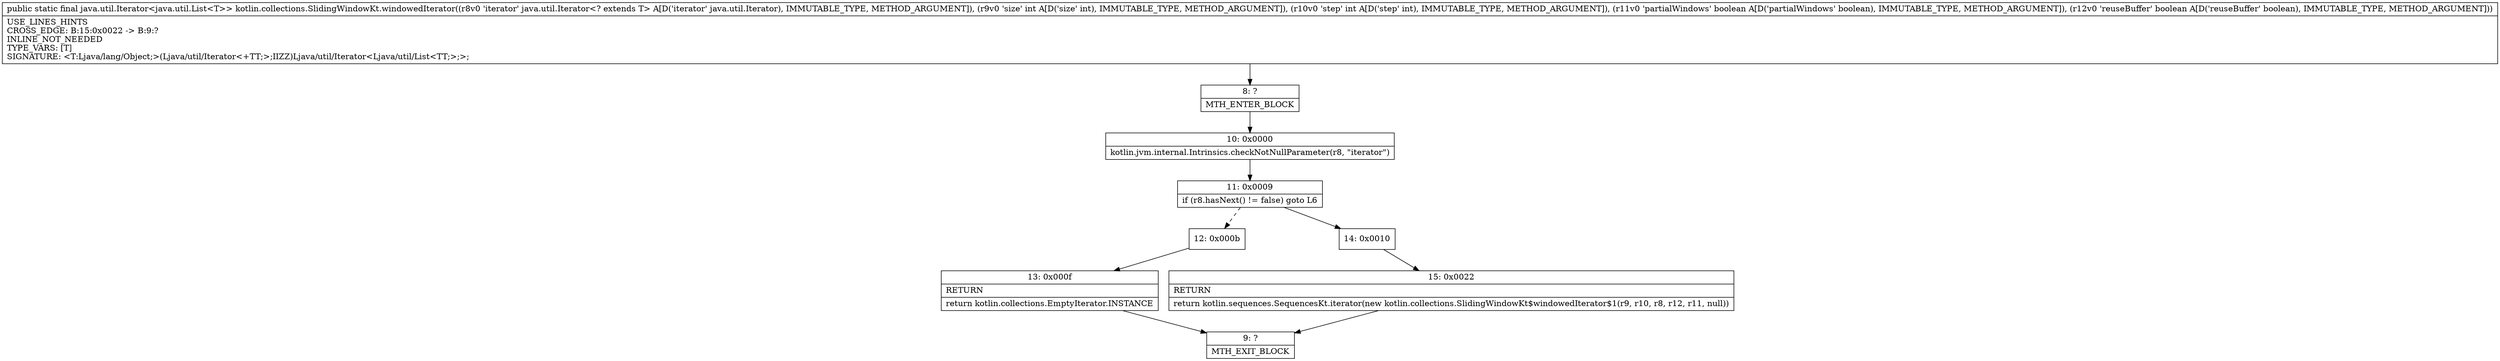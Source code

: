 digraph "CFG forkotlin.collections.SlidingWindowKt.windowedIterator(Ljava\/util\/Iterator;IIZZ)Ljava\/util\/Iterator;" {
Node_8 [shape=record,label="{8\:\ ?|MTH_ENTER_BLOCK\l}"];
Node_10 [shape=record,label="{10\:\ 0x0000|kotlin.jvm.internal.Intrinsics.checkNotNullParameter(r8, \"iterator\")\l}"];
Node_11 [shape=record,label="{11\:\ 0x0009|if (r8.hasNext() != false) goto L6\l}"];
Node_12 [shape=record,label="{12\:\ 0x000b}"];
Node_13 [shape=record,label="{13\:\ 0x000f|RETURN\l|return kotlin.collections.EmptyIterator.INSTANCE\l}"];
Node_9 [shape=record,label="{9\:\ ?|MTH_EXIT_BLOCK\l}"];
Node_14 [shape=record,label="{14\:\ 0x0010}"];
Node_15 [shape=record,label="{15\:\ 0x0022|RETURN\l|return kotlin.sequences.SequencesKt.iterator(new kotlin.collections.SlidingWindowKt$windowedIterator$1(r9, r10, r8, r12, r11, null))\l}"];
MethodNode[shape=record,label="{public static final java.util.Iterator\<java.util.List\<T\>\> kotlin.collections.SlidingWindowKt.windowedIterator((r8v0 'iterator' java.util.Iterator\<? extends T\> A[D('iterator' java.util.Iterator), IMMUTABLE_TYPE, METHOD_ARGUMENT]), (r9v0 'size' int A[D('size' int), IMMUTABLE_TYPE, METHOD_ARGUMENT]), (r10v0 'step' int A[D('step' int), IMMUTABLE_TYPE, METHOD_ARGUMENT]), (r11v0 'partialWindows' boolean A[D('partialWindows' boolean), IMMUTABLE_TYPE, METHOD_ARGUMENT]), (r12v0 'reuseBuffer' boolean A[D('reuseBuffer' boolean), IMMUTABLE_TYPE, METHOD_ARGUMENT]))  | USE_LINES_HINTS\lCROSS_EDGE: B:15:0x0022 \-\> B:9:?\lINLINE_NOT_NEEDED\lTYPE_VARS: [T]\lSIGNATURE: \<T:Ljava\/lang\/Object;\>(Ljava\/util\/Iterator\<+TT;\>;IIZZ)Ljava\/util\/Iterator\<Ljava\/util\/List\<TT;\>;\>;\l}"];
MethodNode -> Node_8;Node_8 -> Node_10;
Node_10 -> Node_11;
Node_11 -> Node_12[style=dashed];
Node_11 -> Node_14;
Node_12 -> Node_13;
Node_13 -> Node_9;
Node_14 -> Node_15;
Node_15 -> Node_9;
}

